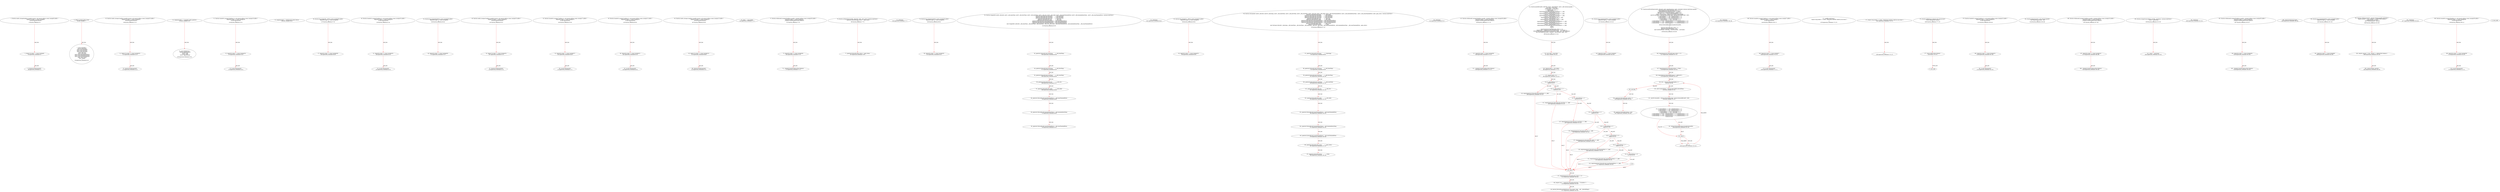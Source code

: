digraph  {
13 [label="2_ function sendto_txorigin9(address payable receiver, uint amount,address owner_txorigin9) public {\n	require (tx.origin == owner_txorigin9);\n	receiver.transfer(amount);\n}\n13-function_definition-3-6", method="sendto_txorigin9(address payable receiver,uint amount,address owner_txorigin9)", type_label=function_definition];
29 [label="3_ require (tx.origin == owner_txorigin9);\n29-expression_statement-4-4", method="sendto_txorigin9(address payable receiver,uint amount,address owner_txorigin9)", type_label=expression_statement];
38 [label="4_ receiver.transfer(amount);\n38-expression_statement-5-5", method="sendto_txorigin9(address payable receiver,uint amount,address owner_txorigin9)", type_label=expression_statement];
45 [label="6_ address payable public owner;\n45-new_variable-7-7", method="", type_label=new_variable];
50 [label="7_ struct GameInfo {\n    uint256 timestamp;\n    uint32 odd_homeTeam;\n    uint32 odd_drawTeam; \n    uint32 odd_awayTeam;\n    uint32 odd_over;\n    uint32 odd_under;\n    uint32 odd_homeTeamAndDraw;\n    uint32 odd_homeAndAwayTeam;\n    uint32 odd_awayTeamAndDraw;\n    uint8  open_status;\n    bool   isDone;\n  }\n50-expression_statement-8-20", method="GameInfo()", type_label=expression_statement];
96 [label="20_ function sendto_txorigin25(address payable receiver, uint amount,address owner_txorigin25) public {\n	require (tx.origin == owner_txorigin25);\n	receiver.transfer(amount);\n}\n96-function_definition-21-24", method="sendto_txorigin25(address payable receiver,uint amount,address owner_txorigin25)", type_label=function_definition];
112 [label="21_ require (tx.origin == owner_txorigin25);\n112-expression_statement-22-22", method="sendto_txorigin25(address payable receiver,uint amount,address owner_txorigin25)", type_label=expression_statement];
121 [label="22_ receiver.transfer(amount);\n121-expression_statement-23-23", method="sendto_txorigin25(address payable receiver,uint amount,address owner_txorigin25)", type_label=expression_statement];
128 [label="24_ mapping(uint64 => GameInfo) public gameList;\n128-new_variable-25-25", method="", type_label=new_variable];
136 [label="25_ struct BetFixture {\n    address payable player;\n    uint256 stake;\n    uint32  odd;\n    uint16  selectedTeam;\n  }\n136-expression_statement-26-31", method="BetFixture()", type_label=expression_statement];
154 [label="31_ function transferTo_txorigin19(address to, uint amount,address owner_txorigin19) public {\n  require(tx.origin == owner_txorigin19);\n  to.call.value(amount);\n}\n154-function_definition-32-35", method="transferTo_txorigin19(address to,uint amount,address owner_txorigin19)", type_label=function_definition];
170 [label="32_ require(tx.origin == owner_txorigin19);\n170-expression_statement-33-33", method="transferTo_txorigin19(address to,uint amount,address owner_txorigin19)", type_label=expression_statement];
179 [label="33_ to.call.value(amount);\n179-expression_statement-34-34", method="transferTo_txorigin19(address to,uint amount,address owner_txorigin19)", type_label=expression_statement];
188 [label="35_ mapping(uint64 => BetFixture[]) public betList;\n188-new_variable-36-36", method="", type_label=new_variable];
197 [label="36_ function bug_txorigin36(  address owner_txorigin36) public{\n        require(tx.origin == owner_txorigin36);\n    }\n197-function_definition-37-39", method="bug_txorigin36(address owner_txorigin36)", type_label=function_definition];
205 [label="37_ require(tx.origin == owner_txorigin36);\n205-expression_statement-38-38", method="bug_txorigin36(address owner_txorigin36)", type_label=expression_statement];
220 [label="40_ function transferTo_txorigin35(address to, uint amount,address owner_txorigin35) public {\n  require(tx.origin == owner_txorigin35);\n  to.call.value(amount);\n}\n220-function_definition-41-44", method="transferTo_txorigin35(address to,uint amount,address owner_txorigin35)", type_label=function_definition];
236 [label="41_ require(tx.origin == owner_txorigin35);\n236-expression_statement-42-42", method="transferTo_txorigin35(address to,uint amount,address owner_txorigin35)", type_label=expression_statement];
245 [label="42_ to.call.value(amount);\n245-expression_statement-43-43", method="transferTo_txorigin35(address to,uint amount,address owner_txorigin35)", type_label=expression_statement];
264 [label="45_ function bug_txorigin40(address owner_txorigin40) public{\n        require(tx.origin == owner_txorigin40);\n    }\n264-function_definition-46-48", method="bug_txorigin40(address owner_txorigin40)", type_label=function_definition];
272 [label="46_ require(tx.origin == owner_txorigin40);\n272-expression_statement-47-47", method="bug_txorigin40(address owner_txorigin40)", type_label=expression_statement];
291 [label="49_ function sendto_txorigin33(address payable receiver, uint amount,address owner_txorigin33) public {\n	require (tx.origin == owner_txorigin33);\n	receiver.transfer(amount);\n}\n291-function_definition-50-53", method="sendto_txorigin33(address payable receiver,uint amount,address owner_txorigin33)", type_label=function_definition];
307 [label="50_ require (tx.origin == owner_txorigin33);\n307-expression_statement-51-51", method="sendto_txorigin33(address payable receiver,uint amount,address owner_txorigin33)", type_label=expression_statement];
316 [label="51_ receiver.transfer(amount);\n316-expression_statement-52-52", method="sendto_txorigin33(address payable receiver,uint amount,address owner_txorigin33)", type_label=expression_statement];
345 [label="54_ function transferTo_txorigin27(address to, uint amount,address owner_txorigin27) public {\n  require(tx.origin == owner_txorigin27);\n  to.call.value(amount);\n}\n345-function_definition-55-58", method="transferTo_txorigin27(address to,uint amount,address owner_txorigin27)", type_label=function_definition];
361 [label="55_ require(tx.origin == owner_txorigin27);\n361-expression_statement-56-56", method="transferTo_txorigin27(address to,uint amount,address owner_txorigin27)", type_label=expression_statement];
370 [label="56_ to.call.value(amount);\n370-expression_statement-57-57", method="transferTo_txorigin27(address to,uint amount,address owner_txorigin27)", type_label=expression_statement];
425 [label="59_ function transferTo_txorigin31(address to, uint amount,address owner_txorigin31) public {\n  require(tx.origin == owner_txorigin31);\n  to.call.value(amount);\n}\n425-function_definition-60-63", method="transferTo_txorigin31(address to,uint amount,address owner_txorigin31)", type_label=function_definition];
441 [label="60_ require(tx.origin == owner_txorigin31);\n441-expression_statement-61-61", method="transferTo_txorigin31(address to,uint amount,address owner_txorigin31)", type_label=expression_statement];
450 [label="61_ to.call.value(amount);\n450-expression_statement-62-62", method="transferTo_txorigin31(address to,uint amount,address owner_txorigin31)", type_label=expression_statement];
497 [label="64_ function sendto_txorigin13(address payable receiver, uint amount,address owner_txorigin13) public {\n	require (tx.origin == owner_txorigin13);\n	receiver.transfer(amount);\n}\n497-function_definition-65-68", method="sendto_txorigin13(address payable receiver,uint amount,address owner_txorigin13)", type_label=function_definition];
513 [label="65_ require (tx.origin == owner_txorigin13);\n513-expression_statement-66-66", method="sendto_txorigin13(address payable receiver,uint amount,address owner_txorigin13)", type_label=expression_statement];
522 [label="66_ receiver.transfer(amount);\n522-expression_statement-67-67", method="sendto_txorigin13(address payable receiver,uint amount,address owner_txorigin13)", type_label=expression_statement];
545 [label="70_ owner   = msg.sender;\n545-expression_statement-71-71", method="", type_label=expression_statement];
551 [label="72_ function withdrawAll_txorigin26(address payable _recipient,address owner_txorigin26) public {\n        require(tx.origin == owner_txorigin26);\n        _recipient.transfer(address(this).balance);\n    }\n551-function_definition-73-76", method="withdrawAll_txorigin26(address payable _recipient,address owner_txorigin26)", type_label=function_definition];
563 [label="73_ require(tx.origin == owner_txorigin26);\n563-expression_statement-74-74", method="withdrawAll_txorigin26(address payable _recipient,address owner_txorigin26)", type_label=expression_statement];
572 [label="74_ _recipient.transfer(address(this).balance);\n572-expression_statement-75-75", method="withdrawAll_txorigin26(address payable _recipient,address owner_txorigin26)", type_label=expression_statement];
583 [label="76_ function setOpenStatus(uint64 _fixtureId, uint8 _open_status) external onlyOwner {\n    gameList[_fixtureId].open_status = _open_status;\n  }\n583-function_definition-77-79", method="setOpenStatus(uint64 _fixtureId,uint8 _open_status)", type_label=function_definition];
594 [label="76_ onlyOwner\n594-expression_statement-77-77", method="setOpenStatus(uint64 _fixtureId,uint8 _open_status)", type_label=expression_statement];
597 [label="77_ gameList[_fixtureId].open_status = _open_status;\n597-expression_statement-78-78", method="setOpenStatus(uint64 _fixtureId,uint8 _open_status)", type_label=expression_statement];
605 [label="79_ function bug_txorigin20(address owner_txorigin20) public{\n        require(tx.origin == owner_txorigin20);\n    }\n605-function_definition-80-82", method="bug_txorigin20(address owner_txorigin20)", type_label=function_definition];
613 [label="80_ require(tx.origin == owner_txorigin20);\n613-expression_statement-81-81", method="bug_txorigin20(address owner_txorigin20)", type_label=expression_statement];
622 [label="82_ function changeOdd (uint64 _fixtureId, uint32 _odd_homeTeam, uint32 _odd_drawTeam, uint32 _odd_awayTeam, uint32 _odd_over, uint32 _odd_under, uint32 _odd_homeTeamAndDraw, uint32 _odd_homeAndAwayTeam , uint32 _odd_awayTeamAndDraw ) external onlyOwner {\n    gameList[_fixtureId].odd_homeTeam        = _odd_homeTeam;\n    gameList[_fixtureId].odd_drawTeam        = _odd_drawTeam;\n    gameList[_fixtureId].odd_awayTeam        = _odd_awayTeam;\n    gameList[_fixtureId].odd_over            = _odd_over;\n    gameList[_fixtureId].odd_under           = _odd_under;\n    gameList[_fixtureId].odd_homeTeamAndDraw = _odd_homeTeamAndDraw;\n    gameList[_fixtureId].odd_homeAndAwayTeam = _odd_homeAndAwayTeam;\n    gameList[_fixtureId].odd_awayTeamAndDraw = _odd_awayTeamAndDraw;\n    emit ChangeOdd (_fixtureId, _odd_homeTeam, _odd_drawTeam, _odd_awayTeam, _odd_over, _odd_under, _odd_homeTeamAndDraw, _odd_homeAndAwayTeam , _odd_awayTeamAndDraw);\n  }\n622-function_definition-83-93", method="changeOdd(uint64 _fixtureId,uint32 _odd_homeTeam,uint32 _odd_drawTeam,uint32 _odd_awayTeam,uint32 _odd_over,uint32 _odd_under,uint32 _odd_homeTeamAndDraw,uint32 _odd_homeAndAwayTeam,uint32 _odd_awayTeamAndDraw)", type_label=function_definition];
661 [label="82_ onlyOwner\n661-expression_statement-83-83", method="changeOdd(uint64 _fixtureId,uint32 _odd_homeTeam,uint32 _odd_drawTeam,uint32 _odd_awayTeam,uint32 _odd_over,uint32 _odd_under,uint32 _odd_homeTeamAndDraw,uint32 _odd_homeAndAwayTeam,uint32 _odd_awayTeamAndDraw)", type_label=expression_statement];
664 [label="83_ gameList[_fixtureId].odd_homeTeam        = _odd_homeTeam;\n664-expression_statement-84-84", method="changeOdd(uint64 _fixtureId,uint32 _odd_homeTeam,uint32 _odd_drawTeam,uint32 _odd_awayTeam,uint32 _odd_over,uint32 _odd_under,uint32 _odd_homeTeamAndDraw,uint32 _odd_homeAndAwayTeam,uint32 _odd_awayTeamAndDraw)", type_label=expression_statement];
672 [label="84_ gameList[_fixtureId].odd_drawTeam        = _odd_drawTeam;\n672-expression_statement-85-85", method="changeOdd(uint64 _fixtureId,uint32 _odd_homeTeam,uint32 _odd_drawTeam,uint32 _odd_awayTeam,uint32 _odd_over,uint32 _odd_under,uint32 _odd_homeTeamAndDraw,uint32 _odd_homeAndAwayTeam,uint32 _odd_awayTeamAndDraw)", type_label=expression_statement];
680 [label="85_ gameList[_fixtureId].odd_awayTeam        = _odd_awayTeam;\n680-expression_statement-86-86", method="changeOdd(uint64 _fixtureId,uint32 _odd_homeTeam,uint32 _odd_drawTeam,uint32 _odd_awayTeam,uint32 _odd_over,uint32 _odd_under,uint32 _odd_homeTeamAndDraw,uint32 _odd_homeAndAwayTeam,uint32 _odd_awayTeamAndDraw)", type_label=expression_statement];
688 [label="86_ gameList[_fixtureId].odd_over            = _odd_over;\n688-expression_statement-87-87", method="changeOdd(uint64 _fixtureId,uint32 _odd_homeTeam,uint32 _odd_drawTeam,uint32 _odd_awayTeam,uint32 _odd_over,uint32 _odd_under,uint32 _odd_homeTeamAndDraw,uint32 _odd_homeAndAwayTeam,uint32 _odd_awayTeamAndDraw)", type_label=expression_statement];
696 [label="87_ gameList[_fixtureId].odd_under           = _odd_under;\n696-expression_statement-88-88", method="changeOdd(uint64 _fixtureId,uint32 _odd_homeTeam,uint32 _odd_drawTeam,uint32 _odd_awayTeam,uint32 _odd_over,uint32 _odd_under,uint32 _odd_homeTeamAndDraw,uint32 _odd_homeAndAwayTeam,uint32 _odd_awayTeamAndDraw)", type_label=expression_statement];
704 [label="88_ gameList[_fixtureId].odd_homeTeamAndDraw = _odd_homeTeamAndDraw;\n704-expression_statement-89-89", method="changeOdd(uint64 _fixtureId,uint32 _odd_homeTeam,uint32 _odd_drawTeam,uint32 _odd_awayTeam,uint32 _odd_over,uint32 _odd_under,uint32 _odd_homeTeamAndDraw,uint32 _odd_homeAndAwayTeam,uint32 _odd_awayTeamAndDraw)", type_label=expression_statement];
712 [label="89_ gameList[_fixtureId].odd_homeAndAwayTeam = _odd_homeAndAwayTeam;\n712-expression_statement-90-90", method="changeOdd(uint64 _fixtureId,uint32 _odd_homeTeam,uint32 _odd_drawTeam,uint32 _odd_awayTeam,uint32 _odd_over,uint32 _odd_under,uint32 _odd_homeTeamAndDraw,uint32 _odd_homeAndAwayTeam,uint32 _odd_awayTeamAndDraw)", type_label=expression_statement];
720 [label="90_ gameList[_fixtureId].odd_awayTeamAndDraw = _odd_awayTeamAndDraw;\n720-expression_statement-91-91", method="changeOdd(uint64 _fixtureId,uint32 _odd_homeTeam,uint32 _odd_drawTeam,uint32 _odd_awayTeam,uint32 _odd_over,uint32 _odd_under,uint32 _odd_homeTeamAndDraw,uint32 _odd_homeAndAwayTeam,uint32 _odd_awayTeamAndDraw)", type_label=expression_statement];
748 [label="93_ function bug_txorigin32(  address owner_txorigin32) public{\n        require(tx.origin == owner_txorigin32);\n    }\n748-function_definition-94-96", method="bug_txorigin32(address owner_txorigin32)", type_label=function_definition];
756 [label="94_ require(tx.origin == owner_txorigin32);\n756-expression_statement-95-95", method="bug_txorigin32(address owner_txorigin32)", type_label=expression_statement];
765 [label="96_ function setGameInfo (uint64 _fixtureId, uint256 _timestamp, uint32 _odd_homeTeam, uint32 _odd_drawTeam, uint32 _odd_awayTeam, uint32 _odd_over, uint32 _odd_under, uint32 _odd_homeTeamAndDraw, uint32 _odd_homeAndAwayTeam , uint32 _odd_awayTeamAndDraw, uint8 _open_status ) external onlyOwner {\n    gameList[_fixtureId].timestamp           = _timestamp;\n    gameList[_fixtureId].odd_homeTeam        = _odd_homeTeam;\n    gameList[_fixtureId].odd_drawTeam        = _odd_drawTeam;\n    gameList[_fixtureId].odd_awayTeam        = _odd_awayTeam;\n    gameList[_fixtureId].odd_over            = _odd_over;\n    gameList[_fixtureId].odd_under           = _odd_under;\n    gameList[_fixtureId].odd_homeTeamAndDraw = _odd_homeTeamAndDraw;\n    gameList[_fixtureId].odd_homeAndAwayTeam = _odd_homeAndAwayTeam;\n    gameList[_fixtureId].odd_awayTeamAndDraw = _odd_awayTeamAndDraw;\n    gameList[_fixtureId].open_status         = _open_status;\n    gameList[_fixtureId].isDone              = false;\n    emit SetGame(_fixtureId, _timestamp, _odd_homeTeam, _odd_drawTeam, _odd_awayTeam, _odd_over, _odd_under, _odd_homeTeamAndDraw, _odd_homeAndAwayTeam , _odd_awayTeamAndDraw, _open_status);\n  }\n765-function_definition-97-110", method="setGameInfo(uint64 _fixtureId,uint256 _timestamp,uint32 _odd_homeTeam,uint32 _odd_drawTeam,uint32 _odd_awayTeam,uint32 _odd_over,uint32 _odd_under,uint32 _odd_homeTeamAndDraw,uint32 _odd_homeAndAwayTeam,uint32 _odd_awayTeamAndDraw,uint8 _open_status)", type_label=function_definition];
812 [label="96_ onlyOwner\n812-expression_statement-97-97", method="setGameInfo(uint64 _fixtureId,uint256 _timestamp,uint32 _odd_homeTeam,uint32 _odd_drawTeam,uint32 _odd_awayTeam,uint32 _odd_over,uint32 _odd_under,uint32 _odd_homeTeamAndDraw,uint32 _odd_homeAndAwayTeam,uint32 _odd_awayTeamAndDraw,uint8 _open_status)", type_label=expression_statement];
815 [label="97_ gameList[_fixtureId].timestamp           = _timestamp;\n815-expression_statement-98-98", method="setGameInfo(uint64 _fixtureId,uint256 _timestamp,uint32 _odd_homeTeam,uint32 _odd_drawTeam,uint32 _odd_awayTeam,uint32 _odd_over,uint32 _odd_under,uint32 _odd_homeTeamAndDraw,uint32 _odd_homeAndAwayTeam,uint32 _odd_awayTeamAndDraw,uint8 _open_status)", type_label=expression_statement];
823 [label="98_ gameList[_fixtureId].odd_homeTeam        = _odd_homeTeam;\n823-expression_statement-99-99", method="setGameInfo(uint64 _fixtureId,uint256 _timestamp,uint32 _odd_homeTeam,uint32 _odd_drawTeam,uint32 _odd_awayTeam,uint32 _odd_over,uint32 _odd_under,uint32 _odd_homeTeamAndDraw,uint32 _odd_homeAndAwayTeam,uint32 _odd_awayTeamAndDraw,uint8 _open_status)", type_label=expression_statement];
831 [label="99_ gameList[_fixtureId].odd_drawTeam        = _odd_drawTeam;\n831-expression_statement-100-100", method="setGameInfo(uint64 _fixtureId,uint256 _timestamp,uint32 _odd_homeTeam,uint32 _odd_drawTeam,uint32 _odd_awayTeam,uint32 _odd_over,uint32 _odd_under,uint32 _odd_homeTeamAndDraw,uint32 _odd_homeAndAwayTeam,uint32 _odd_awayTeamAndDraw,uint8 _open_status)", type_label=expression_statement];
839 [label="100_ gameList[_fixtureId].odd_awayTeam        = _odd_awayTeam;\n839-expression_statement-101-101", method="setGameInfo(uint64 _fixtureId,uint256 _timestamp,uint32 _odd_homeTeam,uint32 _odd_drawTeam,uint32 _odd_awayTeam,uint32 _odd_over,uint32 _odd_under,uint32 _odd_homeTeamAndDraw,uint32 _odd_homeAndAwayTeam,uint32 _odd_awayTeamAndDraw,uint8 _open_status)", type_label=expression_statement];
847 [label="101_ gameList[_fixtureId].odd_over            = _odd_over;\n847-expression_statement-102-102", method="setGameInfo(uint64 _fixtureId,uint256 _timestamp,uint32 _odd_homeTeam,uint32 _odd_drawTeam,uint32 _odd_awayTeam,uint32 _odd_over,uint32 _odd_under,uint32 _odd_homeTeamAndDraw,uint32 _odd_homeAndAwayTeam,uint32 _odd_awayTeamAndDraw,uint8 _open_status)", type_label=expression_statement];
855 [label="102_ gameList[_fixtureId].odd_under           = _odd_under;\n855-expression_statement-103-103", method="setGameInfo(uint64 _fixtureId,uint256 _timestamp,uint32 _odd_homeTeam,uint32 _odd_drawTeam,uint32 _odd_awayTeam,uint32 _odd_over,uint32 _odd_under,uint32 _odd_homeTeamAndDraw,uint32 _odd_homeAndAwayTeam,uint32 _odd_awayTeamAndDraw,uint8 _open_status)", type_label=expression_statement];
863 [label="103_ gameList[_fixtureId].odd_homeTeamAndDraw = _odd_homeTeamAndDraw;\n863-expression_statement-104-104", method="setGameInfo(uint64 _fixtureId,uint256 _timestamp,uint32 _odd_homeTeam,uint32 _odd_drawTeam,uint32 _odd_awayTeam,uint32 _odd_over,uint32 _odd_under,uint32 _odd_homeTeamAndDraw,uint32 _odd_homeAndAwayTeam,uint32 _odd_awayTeamAndDraw,uint8 _open_status)", type_label=expression_statement];
871 [label="104_ gameList[_fixtureId].odd_homeAndAwayTeam = _odd_homeAndAwayTeam;\n871-expression_statement-105-105", method="setGameInfo(uint64 _fixtureId,uint256 _timestamp,uint32 _odd_homeTeam,uint32 _odd_drawTeam,uint32 _odd_awayTeam,uint32 _odd_over,uint32 _odd_under,uint32 _odd_homeTeamAndDraw,uint32 _odd_homeAndAwayTeam,uint32 _odd_awayTeamAndDraw,uint8 _open_status)", type_label=expression_statement];
879 [label="105_ gameList[_fixtureId].odd_awayTeamAndDraw = _odd_awayTeamAndDraw;\n879-expression_statement-106-106", method="setGameInfo(uint64 _fixtureId,uint256 _timestamp,uint32 _odd_homeTeam,uint32 _odd_drawTeam,uint32 _odd_awayTeam,uint32 _odd_over,uint32 _odd_under,uint32 _odd_homeTeamAndDraw,uint32 _odd_homeAndAwayTeam,uint32 _odd_awayTeamAndDraw,uint8 _open_status)", type_label=expression_statement];
887 [label="106_ gameList[_fixtureId].open_status         = _open_status;\n887-expression_statement-107-107", method="setGameInfo(uint64 _fixtureId,uint256 _timestamp,uint32 _odd_homeTeam,uint32 _odd_drawTeam,uint32 _odd_awayTeam,uint32 _odd_over,uint32 _odd_under,uint32 _odd_homeTeamAndDraw,uint32 _odd_homeAndAwayTeam,uint32 _odd_awayTeamAndDraw,uint8 _open_status)", type_label=expression_statement];
895 [label="107_ gameList[_fixtureId].isDone              = false;\n895-expression_statement-108-108", method="setGameInfo(uint64 _fixtureId,uint256 _timestamp,uint32 _odd_homeTeam,uint32 _odd_drawTeam,uint32 _odd_awayTeam,uint32 _odd_over,uint32 _odd_under,uint32 _odd_homeTeamAndDraw,uint32 _odd_homeAndAwayTeam,uint32 _odd_awayTeamAndDraw,uint8 _open_status)", type_label=expression_statement];
928 [label="110_ function withdrawAll_txorigin38(address payable _recipient,address owner_txorigin38) public {\n        require(tx.origin == owner_txorigin38);\n        _recipient.transfer(address(this).balance);\n    }\n928-function_definition-111-114", method="withdrawAll_txorigin38(address payable _recipient,address owner_txorigin38)", type_label=function_definition];
940 [label="111_ require(tx.origin == owner_txorigin38);\n940-expression_statement-112-112", method="withdrawAll_txorigin38(address payable _recipient,address owner_txorigin38)", type_label=expression_statement];
949 [label="112_ _recipient.transfer(address(this).balance);\n949-expression_statement-113-113", method="withdrawAll_txorigin38(address payable _recipient,address owner_txorigin38)", type_label=expression_statement];
960 [label="114_ function placeBet(uint64 _fixtureId, uint16 _selectedTeam, uint32 _odd) external payable  {\n    uint stake = msg.value;\n    require(stake >= .001 ether);\n    require(_odd != 0 );\n    if (_selectedTeam == 1 ) {\n      require(gameList[_fixtureId].odd_homeTeam == _odd);\n    } else if ( _selectedTeam == 2) {\n      require(gameList[_fixtureId].odd_drawTeam == _odd);\n    } else if ( _selectedTeam == 3) {\n      require(gameList[_fixtureId].odd_awayTeam == _odd);\n    } else if ( _selectedTeam == 4) {\n      require(gameList[_fixtureId].odd_over == _odd);\n    } else if ( _selectedTeam == 5) {\n      require(gameList[_fixtureId].odd_under == _odd);\n    } else if ( _selectedTeam == 6) {\n      require(gameList[_fixtureId].odd_homeTeamAndDraw == _odd);\n    } else if ( _selectedTeam == 7) {\n      require(gameList[_fixtureId].odd_homeAndAwayTeam == _odd);\n    } else if ( _selectedTeam == 8) {\n      require(gameList[_fixtureId].odd_awayTeamAndDraw == _odd);\n    } else {\n      revert();\n    }\n    require(gameList[_fixtureId].open_status == 3);\n    require( now < ( gameList[_fixtureId].timestamp  - 10 minutes ) );\n    betList[_fixtureId].push(BetFixture( msg.sender, stake,  _odd, _selectedTeam));\n    emit NewStake(msg.sender, _fixtureId, _selectedTeam, stake, _odd );\n  }\n960-function_definition-115-142", method="placeBet(uint64 _fixtureId,uint16 _selectedTeam,uint32 _odd)", type_label=function_definition];
977 [label="115_ uint stake = msg.value;\n977-new_variable-116-116", method="placeBet(uint64 _fixtureId,uint16 _selectedTeam,uint32 _odd)", type_label=new_variable];
985 [label="116_ require(stake >= .001 ether);\n985-expression_statement-117-117", method="placeBet(uint64 _fixtureId,uint16 _selectedTeam,uint32 _odd)", type_label=expression_statement];
993 [label="117_ require(_odd != 0 );\n993-expression_statement-118-118", method="placeBet(uint64 _fixtureId,uint16 _selectedTeam,uint32 _odd)", type_label=expression_statement];
1000 [label="118_ if__selectedTeam == 1\n1000-if-119-137", method="placeBet(uint64 _fixtureId,uint16 _selectedTeam,uint32 _odd)", type_label=if];
2737 [label="118_ end_if", method="placeBet(uint64 _fixtureId,uint16 _selectedTeam,uint32 _odd)", type_label=end_if];
1005 [label="119_ require(gameList[_fixtureId].odd_homeTeam == _odd);\n1005-expression_statement-120-120", method="placeBet(uint64 _fixtureId,uint16 _selectedTeam,uint32 _odd)", type_label=expression_statement];
1016 [label="120_ if__selectedTeam == 2\n1016-if-121-137", method="placeBet(uint64 _fixtureId,uint16 _selectedTeam,uint32 _odd)", type_label=if];
1021 [label="121_ require(gameList[_fixtureId].odd_drawTeam == _odd);\n1021-expression_statement-122-122", method="placeBet(uint64 _fixtureId,uint16 _selectedTeam,uint32 _odd)", type_label=expression_statement];
1032 [label="122_ if__selectedTeam == 3\n1032-if-123-137", method="placeBet(uint64 _fixtureId,uint16 _selectedTeam,uint32 _odd)", type_label=if];
1037 [label="123_ require(gameList[_fixtureId].odd_awayTeam == _odd);\n1037-expression_statement-124-124", method="placeBet(uint64 _fixtureId,uint16 _selectedTeam,uint32 _odd)", type_label=expression_statement];
1048 [label="124_ if__selectedTeam == 4\n1048-if-125-137", method="placeBet(uint64 _fixtureId,uint16 _selectedTeam,uint32 _odd)", type_label=if];
1053 [label="125_ require(gameList[_fixtureId].odd_over == _odd);\n1053-expression_statement-126-126", method="placeBet(uint64 _fixtureId,uint16 _selectedTeam,uint32 _odd)", type_label=expression_statement];
1064 [label="126_ if__selectedTeam == 5\n1064-if-127-137", method="placeBet(uint64 _fixtureId,uint16 _selectedTeam,uint32 _odd)", type_label=if];
1069 [label="127_ require(gameList[_fixtureId].odd_under == _odd);\n1069-expression_statement-128-128", method="placeBet(uint64 _fixtureId,uint16 _selectedTeam,uint32 _odd)", type_label=expression_statement];
1080 [label="128_ if__selectedTeam == 6\n1080-if-129-137", method="placeBet(uint64 _fixtureId,uint16 _selectedTeam,uint32 _odd)", type_label=if];
1085 [label="129_ require(gameList[_fixtureId].odd_homeTeamAndDraw == _odd);\n1085-expression_statement-130-130", method="placeBet(uint64 _fixtureId,uint16 _selectedTeam,uint32 _odd)", type_label=expression_statement];
1096 [label="130_ if__selectedTeam == 7\n1096-if-131-137", method="placeBet(uint64 _fixtureId,uint16 _selectedTeam,uint32 _odd)", type_label=if];
1101 [label="131_ require(gameList[_fixtureId].odd_homeAndAwayTeam == _odd);\n1101-expression_statement-132-132", method="placeBet(uint64 _fixtureId,uint16 _selectedTeam,uint32 _odd)", type_label=expression_statement];
1112 [label="132_ if__selectedTeam == 8\n1112-if-133-137", method="placeBet(uint64 _fixtureId,uint16 _selectedTeam,uint32 _odd)", type_label=if];
1117 [label="133_ require(gameList[_fixtureId].odd_awayTeamAndDraw == _odd);\n1117-expression_statement-134-134", method="placeBet(uint64 _fixtureId,uint16 _selectedTeam,uint32 _odd)", type_label=expression_statement];
1131 [label="137_ require(gameList[_fixtureId].open_status == 3);\n1131-expression_statement-138-138", method="placeBet(uint64 _fixtureId,uint16 _selectedTeam,uint32 _odd)", type_label=expression_statement];
1142 [label="138_ require( now < ( gameList[_fixtureId].timestamp  - 10 minutes ) );\n1142-expression_statement-139-139", method="placeBet(uint64 _fixtureId,uint16 _selectedTeam,uint32 _odd)", type_label=expression_statement];
1157 [label="139_ betList[_fixtureId].push(BetFixture( msg.sender, stake,  _odd, _selectedTeam));\n1157-expression_statement-140-140", method="placeBet(uint64 _fixtureId,uint16 _selectedTeam,uint32 _odd)", type_label=expression_statement];
1191 [label="142_ function bug_txorigin4(address owner_txorigin4) public{\n        require(tx.origin == owner_txorigin4);\n    }\n1191-function_definition-143-145", method="bug_txorigin4(address owner_txorigin4)", type_label=function_definition];
1199 [label="143_ require(tx.origin == owner_txorigin4);\n1199-expression_statement-144-144", method="bug_txorigin4(address owner_txorigin4)", type_label=expression_statement];
1208 [label="145_ function givePrizeMoney(uint64 _fixtureId, uint8 _homeDrawAway, uint8 _overUnder) external onlyOwner payable {\n    require(gameList[_fixtureId].open_status == 3);\n    require(gameList[_fixtureId].isDone == false);\n    require(betList[_fixtureId][0].player != address(0) );\n    for (uint i= 0 ; i < betList[_fixtureId].length; i++){\n      uint16 selectedTeam = betList[_fixtureId][i].selectedTeam;\n      uint256 returnEth = (betList[_fixtureId][i].stake * betList[_fixtureId][i].odd) / 1000 ;\n      if ( (selectedTeam == 1 && _homeDrawAway == 1) \n        || (selectedTeam == 2 && _homeDrawAway == 2) \n        || (selectedTeam == 3 && _homeDrawAway == 3) \n        || (selectedTeam == 4 && _overUnder == 1) \n        || (selectedTeam == 5 && _overUnder == 2) \n        || (selectedTeam == 6 && ( _homeDrawAway == 1 || _homeDrawAway == 2) )\n        || (selectedTeam == 7 && ( _homeDrawAway == 1 || _homeDrawAway == 3) )\n        || (selectedTeam == 8 && ( _homeDrawAway == 3 || _homeDrawAway == 2) ) \n        ){ \n        betList[_fixtureId][i].player.transfer(returnEth);\n      }\n    }\n    gameList[_fixtureId].open_status = 5;\n    gameList[_fixtureId].isDone = true;  \n    emit GivePrizeMoney( _fixtureId,  _homeDrawAway,  _overUnder);\n  }\n1208-function_definition-146-168", method="givePrizeMoney(uint64 _fixtureId,uint8 _homeDrawAway,uint8 _overUnder)", type_label=function_definition];
1223 [label="145_ onlyOwner\n1223-expression_statement-146-146", method="givePrizeMoney(uint64 _fixtureId,uint8 _homeDrawAway,uint8 _overUnder)", type_label=expression_statement];
1227 [label="146_ require(gameList[_fixtureId].open_status == 3);\n1227-expression_statement-147-147", method="givePrizeMoney(uint64 _fixtureId,uint8 _homeDrawAway,uint8 _overUnder)", type_label=expression_statement];
1238 [label="147_ require(gameList[_fixtureId].isDone == false);\n1238-expression_statement-148-148", method="givePrizeMoney(uint64 _fixtureId,uint8 _homeDrawAway,uint8 _overUnder)", type_label=expression_statement];
1250 [label="148_ require(betList[_fixtureId][0].player != address(0) );\n1250-expression_statement-149-149", method="givePrizeMoney(uint64 _fixtureId,uint8 _homeDrawAway,uint8 _overUnder)", type_label=expression_statement];
1265 [label="149_ for(i < betList[_fixtureId].length;;i++)\n1265-for-150-164", method="givePrizeMoney(uint64 _fixtureId,uint8 _homeDrawAway,uint8 _overUnder)", type_label=for];
3002 [label="149_ end_loop", method="givePrizeMoney(uint64 _fixtureId,uint8 _homeDrawAway,uint8 _overUnder)", type_label=end_loop];
1280 [label="149_ i++\n1280-expression_statement-150-150", method="givePrizeMoney(uint64 _fixtureId,uint8 _homeDrawAway,uint8 _overUnder)", type_label=expression_statement];
1283 [label="150_ uint16 selectedTeam = betList[_fixtureId][i].selectedTeam;\n1283-new_variable-151-151", method="givePrizeMoney(uint64 _fixtureId,uint8 _homeDrawAway,uint8 _overUnder)", type_label=new_variable];
1295 [label="151_ uint256 returnEth = (betList[_fixtureId][i].stake * betList[_fixtureId][i].odd) / 1000 ;\n1295-new_variable-152-152", method="givePrizeMoney(uint64 _fixtureId,uint8 _homeDrawAway,uint8 _overUnder)", type_label=new_variable];
1318 [label="152_ if_(selectedTeam == 1 && _homeDrawAway == 1) \n        || (selectedTeam == 2 && _homeDrawAway == 2) \n        || (selectedTeam == 3 && _homeDrawAway == 3) \n        || (selectedTeam == 4 && _overUnder == 1) \n        || (selectedTeam == 5 && _overUnder == 2) \n        || (selectedTeam == 6 && ( _homeDrawAway == 1 || _homeDrawAway == 2) )\n        || (selectedTeam == 7 && ( _homeDrawAway == 1 || _homeDrawAway == 3) )\n        || (selectedTeam == 8 && ( _homeDrawAway == 3 || _homeDrawAway == 2) )\n1318-if-153-163", method="givePrizeMoney(uint64 _fixtureId,uint8 _homeDrawAway,uint8 _overUnder)", type_label=if];
3055 [label="152_ end_if", method="givePrizeMoney(uint64 _fixtureId,uint8 _homeDrawAway,uint8 _overUnder)", type_label=end_if];
1406 [label="161_ betList[_fixtureId][i].player.transfer(returnEth);\n1406-expression_statement-162-162", method="givePrizeMoney(uint64 _fixtureId,uint8 _homeDrawAway,uint8 _overUnder)", type_label=expression_statement];
1419 [label="164_ gameList[_fixtureId].open_status = 5;\n1419-expression_statement-165-165", method="givePrizeMoney(uint64 _fixtureId,uint8 _homeDrawAway,uint8 _overUnder)", type_label=expression_statement];
1427 [label="165_ gameList[_fixtureId].isDone = true;\n1427-expression_statement-166-166", method="givePrizeMoney(uint64 _fixtureId,uint8 _homeDrawAway,uint8 _overUnder)", type_label=expression_statement];
1444 [label="168_ function transferTo_txorigin7(address to, uint amount,address owner_txorigin7) public {\n  require(tx.origin == owner_txorigin7);\n  to.call.value(amount);\n}\n1444-function_definition-169-172", method="transferTo_txorigin7(address to,uint amount,address owner_txorigin7)", type_label=function_definition];
1460 [label="169_ require(tx.origin == owner_txorigin7);\n1460-expression_statement-170-170", method="transferTo_txorigin7(address to,uint amount,address owner_txorigin7)", type_label=expression_statement];
1469 [label="170_ to.call.value(amount);\n1469-expression_statement-171-171", method="transferTo_txorigin7(address to,uint amount,address owner_txorigin7)", type_label=expression_statement];
1478 [label="172_ modifier onlyOwner {\n    require (msg.sender == owner, \"OnlyOwner methods called by non-owner.\");\n    _;\n  }\n1478-expression_statement-173-176", method="", type_label=expression_statement];
1481 [label="173_ require (msg.sender == owner, \"OnlyOwner methods called by non-owner.\");\n1481-expression_statement-174-174", method="", type_label=expression_statement];
1493 [label="174_ _;\n1493-expression_statement-175-175", method="", type_label=expression_statement];
1495 [label="176_ function getBalance() external view returns(uint){\n    return address(this).balance;\n  }\n1495-function_definition-177-179", method="getBalance()", type_label=function_definition];
1504 [label="177_ return address(this).balance;\n1504-return-178-178", method="getBalance()", type_label=return];
1510 [label="179_ function transferTo_txorigin23(address to, uint amount,address owner_txorigin23) public {\n  require(tx.origin == owner_txorigin23);\n  to.call.value(amount);\n}\n1510-function_definition-180-183", method="transferTo_txorigin23(address to,uint amount,address owner_txorigin23)", type_label=function_definition];
1526 [label="180_ require(tx.origin == owner_txorigin23);\n1526-expression_statement-181-181", method="transferTo_txorigin23(address to,uint amount,address owner_txorigin23)", type_label=expression_statement];
1535 [label="181_ to.call.value(amount);\n1535-expression_statement-182-182", method="transferTo_txorigin23(address to,uint amount,address owner_txorigin23)", type_label=expression_statement];
1544 [label="183_ function deposit(uint256 _eth) external payable{\n    emit Deposit(msg.sender, _eth);\n  }\n1544-function_definition-184-186", method="deposit(uint256 _eth)", type_label=function_definition];
1561 [label="186_ function withdrawAll_txorigin14(address payable _recipient,address owner_txorigin14) public {\n        require(tx.origin == owner_txorigin14);\n        _recipient.transfer(address(this).balance);\n    }\n1561-function_definition-187-190", method="withdrawAll_txorigin14(address payable _recipient,address owner_txorigin14)", type_label=function_definition];
1573 [label="187_ require(tx.origin == owner_txorigin14);\n1573-expression_statement-188-188", method="withdrawAll_txorigin14(address payable _recipient,address owner_txorigin14)", type_label=expression_statement];
1582 [label="188_ _recipient.transfer(address(this).balance);\n1582-expression_statement-189-189", method="withdrawAll_txorigin14(address payable _recipient,address owner_txorigin14)", type_label=expression_statement];
1593 [label="190_ function changeOwner(address payable _newOwner ) external onlyOwner {\n    owner = _newOwner;\n  }\n1593-function_definition-191-193", method="changeOwner(address payable _newOwner)", type_label=function_definition];
1600 [label="190_ onlyOwner\n1600-expression_statement-191-191", method="changeOwner(address payable _newOwner)", type_label=expression_statement];
1603 [label="191_ owner = _newOwner;\n1603-expression_statement-192-192", method="changeOwner(address payable _newOwner)", type_label=expression_statement];
1607 [label="193_ function withdrawAll_txorigin30(address payable _recipient,address owner_txorigin30) public {\n        require(tx.origin == owner_txorigin30);\n        _recipient.transfer(address(this).balance);\n    }\n1607-function_definition-194-197", method="withdrawAll_txorigin30(address payable _recipient,address owner_txorigin30)", type_label=function_definition];
1619 [label="194_ require(tx.origin == owner_txorigin30);\n1619-expression_statement-195-195", method="withdrawAll_txorigin30(address payable _recipient,address owner_txorigin30)", type_label=expression_statement];
1628 [label="195_ _recipient.transfer(address(this).balance);\n1628-expression_statement-196-196", method="withdrawAll_txorigin30(address payable _recipient,address owner_txorigin30)", type_label=expression_statement];
1643 [label="198_ owner.transfer(msg.value);\n1643-expression_statement-199-199", method="", type_label=expression_statement];
1652 [label="200_ function bug_txorigin8(address owner_txorigin8) public{\n        require(tx.origin == owner_txorigin8);\n    }\n1652-function_definition-201-203", method="bug_txorigin8(address owner_txorigin8)", type_label=function_definition];
1660 [label="201_ require(tx.origin == owner_txorigin8);\n1660-expression_statement-202-202", method="bug_txorigin8(address owner_txorigin8)", type_label=expression_statement];
1669 [label="203_ function withdraw(uint256 _amount) external payable onlyOwner {\n    require(_amount > 0 && _amount <= address(this).balance );\n    owner.transfer(_amount);\n    emit Withdraw(owner, _amount);\n  }\n1669-function_definition-204-208", method="withdraw(uint256 _amount)", type_label=function_definition];
1677 [label="203_ onlyOwner\n1677-expression_statement-204-204", method="withdraw(uint256 _amount)", type_label=expression_statement];
1680 [label="204_ require(_amount > 0 && _amount <= address(this).balance );\n1680-expression_statement-205-205", method="withdraw(uint256 _amount)", type_label=expression_statement];
1695 [label="205_ owner.transfer(_amount);\n1695-expression_statement-206-206", method="withdraw(uint256 _amount)", type_label=expression_statement];
1708 [label="208_ function transferTo_txorigin39(address to, uint amount,address owner_txorigin39) public {\n  require(tx.origin == owner_txorigin39);\n  to.call.value(amount);\n}\n1708-function_definition-209-212", method="transferTo_txorigin39(address to,uint amount,address owner_txorigin39)", type_label=function_definition];
1724 [label="209_ require(tx.origin == owner_txorigin39);\n1724-expression_statement-210-210", method="transferTo_txorigin39(address to,uint amount,address owner_txorigin39)", type_label=expression_statement];
1733 [label="210_ to.call.value(amount);\n1733-expression_statement-211-211", method="transferTo_txorigin39(address to,uint amount,address owner_txorigin39)", type_label=expression_statement];
1 [label="0_ start_node", method="", type_label=start];
2 [label="0_ exit_node", method="", type_label=exit];
1129;
13 -> 29  [color=red, controlflow_type=next_line, edge_type=CFG_edge, key=0, label=next_line];
29 -> 38  [color=red, controlflow_type=next_line, edge_type=CFG_edge, key=0, label=next_line];
45 -> 50  [color=red, controlflow_type=next_line, edge_type=CFG_edge, key=0, label=next_line];
96 -> 112  [color=red, controlflow_type=next_line, edge_type=CFG_edge, key=0, label=next_line];
112 -> 121  [color=red, controlflow_type=next_line, edge_type=CFG_edge, key=0, label=next_line];
128 -> 136  [color=red, controlflow_type=next_line, edge_type=CFG_edge, key=0, label=next_line];
154 -> 170  [color=red, controlflow_type=next_line, edge_type=CFG_edge, key=0, label=next_line];
170 -> 179  [color=red, controlflow_type=next_line, edge_type=CFG_edge, key=0, label=next_line];
197 -> 205  [color=red, controlflow_type=next_line, edge_type=CFG_edge, key=0, label=next_line];
220 -> 236  [color=red, controlflow_type=next_line, edge_type=CFG_edge, key=0, label=next_line];
236 -> 245  [color=red, controlflow_type=next_line, edge_type=CFG_edge, key=0, label=next_line];
264 -> 272  [color=red, controlflow_type=next_line, edge_type=CFG_edge, key=0, label=next_line];
291 -> 307  [color=red, controlflow_type=next_line, edge_type=CFG_edge, key=0, label=next_line];
307 -> 316  [color=red, controlflow_type=next_line, edge_type=CFG_edge, key=0, label=next_line];
345 -> 361  [color=red, controlflow_type=next_line, edge_type=CFG_edge, key=0, label=next_line];
361 -> 370  [color=red, controlflow_type=next_line, edge_type=CFG_edge, key=0, label=next_line];
425 -> 441  [color=red, controlflow_type=next_line, edge_type=CFG_edge, key=0, label=next_line];
441 -> 450  [color=red, controlflow_type=next_line, edge_type=CFG_edge, key=0, label=next_line];
497 -> 513  [color=red, controlflow_type=next_line, edge_type=CFG_edge, key=0, label=next_line];
513 -> 522  [color=red, controlflow_type=next_line, edge_type=CFG_edge, key=0, label=next_line];
551 -> 563  [color=red, controlflow_type=next_line, edge_type=CFG_edge, key=0, label=next_line];
563 -> 572  [color=red, controlflow_type=next_line, edge_type=CFG_edge, key=0, label=next_line];
583 -> 597  [color=red, controlflow_type=next_line, edge_type=CFG_edge, key=0, label=next_line];
605 -> 613  [color=red, controlflow_type=next_line, edge_type=CFG_edge, key=0, label=next_line];
622 -> 664  [color=red, controlflow_type=next_line, edge_type=CFG_edge, key=0, label=next_line];
664 -> 672  [color=red, controlflow_type=next_line, edge_type=CFG_edge, key=0, label=next_line];
672 -> 680  [color=red, controlflow_type=next_line, edge_type=CFG_edge, key=0, label=next_line];
680 -> 688  [color=red, controlflow_type=next_line, edge_type=CFG_edge, key=0, label=next_line];
688 -> 696  [color=red, controlflow_type=next_line, edge_type=CFG_edge, key=0, label=next_line];
696 -> 704  [color=red, controlflow_type=next_line, edge_type=CFG_edge, key=0, label=next_line];
704 -> 712  [color=red, controlflow_type=next_line, edge_type=CFG_edge, key=0, label=next_line];
712 -> 720  [color=red, controlflow_type=next_line, edge_type=CFG_edge, key=0, label=next_line];
748 -> 756  [color=red, controlflow_type=next_line, edge_type=CFG_edge, key=0, label=next_line];
765 -> 815  [color=red, controlflow_type=next_line, edge_type=CFG_edge, key=0, label=next_line];
815 -> 823  [color=red, controlflow_type=next_line, edge_type=CFG_edge, key=0, label=next_line];
823 -> 831  [color=red, controlflow_type=next_line, edge_type=CFG_edge, key=0, label=next_line];
831 -> 839  [color=red, controlflow_type=next_line, edge_type=CFG_edge, key=0, label=next_line];
839 -> 847  [color=red, controlflow_type=next_line, edge_type=CFG_edge, key=0, label=next_line];
847 -> 855  [color=red, controlflow_type=next_line, edge_type=CFG_edge, key=0, label=next_line];
855 -> 863  [color=red, controlflow_type=next_line, edge_type=CFG_edge, key=0, label=next_line];
863 -> 871  [color=red, controlflow_type=next_line, edge_type=CFG_edge, key=0, label=next_line];
871 -> 879  [color=red, controlflow_type=next_line, edge_type=CFG_edge, key=0, label=next_line];
879 -> 887  [color=red, controlflow_type=next_line, edge_type=CFG_edge, key=0, label=next_line];
887 -> 895  [color=red, controlflow_type=next_line, edge_type=CFG_edge, key=0, label=next_line];
928 -> 940  [color=red, controlflow_type=next_line, edge_type=CFG_edge, key=0, label=next_line];
940 -> 949  [color=red, controlflow_type=next_line, edge_type=CFG_edge, key=0, label=next_line];
960 -> 977  [color=red, controlflow_type=next_line, edge_type=CFG_edge, key=0, label=next_line];
977 -> 985  [color=red, controlflow_type=next_line, edge_type=CFG_edge, key=0, label=next_line];
985 -> 993  [color=red, controlflow_type=next_line, edge_type=CFG_edge, key=0, label=next_line];
993 -> 1000  [color=red, controlflow_type=next_line, edge_type=CFG_edge, key=0, label=next_line];
1000 -> 1005  [color=red, controlflow_type=pos_next, edge_type=CFG_edge, key=0, label=pos_next];
1000 -> 1016  [color=red, controlflow_type=neg_next, edge_type=CFG_edge, key=0, label=neg_next];
2737 -> 1131  [color=red, controlflow_type=next_line, edge_type=CFG_edge, key=0, label=next_line];
1005 -> 2737  [color=red, controlflow_type=end_if, edge_type=CFG_edge, key=0, label=end_if];
1016 -> 1021  [color=red, controlflow_type=pos_next, edge_type=CFG_edge, key=0, label=pos_next];
1016 -> 1032  [color=red, controlflow_type=neg_next, edge_type=CFG_edge, key=0, label=neg_next];
1021 -> 2737  [color=red, controlflow_type=end_if, edge_type=CFG_edge, key=0, label=end_if];
1032 -> 1037  [color=red, controlflow_type=pos_next, edge_type=CFG_edge, key=0, label=pos_next];
1032 -> 1048  [color=red, controlflow_type=neg_next, edge_type=CFG_edge, key=0, label=neg_next];
1037 -> 2737  [color=red, controlflow_type=end_if, edge_type=CFG_edge, key=0, label=end_if];
1048 -> 1053  [color=red, controlflow_type=pos_next, edge_type=CFG_edge, key=0, label=pos_next];
1048 -> 1064  [color=red, controlflow_type=neg_next, edge_type=CFG_edge, key=0, label=neg_next];
1053 -> 2737  [color=red, controlflow_type=end_if, edge_type=CFG_edge, key=0, label=end_if];
1064 -> 1069  [color=red, controlflow_type=pos_next, edge_type=CFG_edge, key=0, label=pos_next];
1064 -> 1080  [color=red, controlflow_type=neg_next, edge_type=CFG_edge, key=0, label=neg_next];
1069 -> 2737  [color=red, controlflow_type=end_if, edge_type=CFG_edge, key=0, label=end_if];
1080 -> 1085  [color=red, controlflow_type=pos_next, edge_type=CFG_edge, key=0, label=pos_next];
1080 -> 1096  [color=red, controlflow_type=neg_next, edge_type=CFG_edge, key=0, label=neg_next];
1085 -> 2737  [color=red, controlflow_type=end_if, edge_type=CFG_edge, key=0, label=end_if];
1096 -> 1101  [color=red, controlflow_type=pos_next, edge_type=CFG_edge, key=0, label=pos_next];
1096 -> 1112  [color=red, controlflow_type=neg_next, edge_type=CFG_edge, key=0, label=neg_next];
1101 -> 2737  [color=red, controlflow_type=end_if, edge_type=CFG_edge, key=0, label=end_if];
1112 -> 1117  [color=red, controlflow_type=pos_next, edge_type=CFG_edge, key=0, label=pos_next];
1117 -> 2737  [color=red, controlflow_type=end_if, edge_type=CFG_edge, key=0, label=end_if];
1131 -> 1142  [color=red, controlflow_type=next_line, edge_type=CFG_edge, key=0, label=next_line];
1142 -> 1157  [color=red, controlflow_type=next_line, edge_type=CFG_edge, key=0, label=next_line];
1191 -> 1199  [color=red, controlflow_type=next_line, edge_type=CFG_edge, key=0, label=next_line];
1208 -> 1227  [color=red, controlflow_type=next_line, edge_type=CFG_edge, key=0, label=next_line];
1227 -> 1238  [color=red, controlflow_type=next_line, edge_type=CFG_edge, key=0, label=next_line];
1238 -> 1250  [color=red, controlflow_type=next_line, edge_type=CFG_edge, key=0, label=next_line];
1250 -> 1265  [color=red, controlflow_type=next_line, edge_type=CFG_edge, key=0, label=next_line];
1265 -> 1283  [color=red, controlflow_type=pos_next, edge_type=CFG_edge, key=0, label=pos_next];
1265 -> 3002  [color=red, controlflow_type=neg_next, edge_type=CFG_edge, key=0, label=neg_next];
3002 -> 1419  [color=red, controlflow_type=next_line, edge_type=CFG_edge, key=0, label=next_line];
1280 -> 1265  [color=red, controlflow_type=loop_update, edge_type=CFG_edge, key=0, label=loop_update];
1283 -> 1295  [color=red, controlflow_type=next_line, edge_type=CFG_edge, key=0, label=next_line];
1295 -> 1318  [color=red, controlflow_type=next_line, edge_type=CFG_edge, key=0, label=next_line];
1318 -> 1406  [color=red, controlflow_type=pos_next, edge_type=CFG_edge, key=0, label=pos_next];
1318 -> 3055  [color=red, controlflow_type=neg_next, edge_type=CFG_edge, key=0, label=neg_next];
3055 -> 1280  [color=red, controlflow_type=loop_update, edge_type=CFG_edge, key=0, label=loop_update];
3055 -> 1280  [color=red, controlflow_type=next_line, edge_type=CFG_edge, key=1, label=next_line];
1406 -> 3055  [color=red, controlflow_type=end_if, edge_type=CFG_edge, key=0, label=end_if];
1419 -> 1427  [color=red, controlflow_type=next_line, edge_type=CFG_edge, key=0, label=next_line];
1444 -> 1460  [color=red, controlflow_type=next_line, edge_type=CFG_edge, key=0, label=next_line];
1460 -> 1469  [color=red, controlflow_type=next_line, edge_type=CFG_edge, key=0, label=next_line];
1481 -> 1493  [color=red, controlflow_type=next_line, edge_type=CFG_edge, key=0, label=next_line];
1495 -> 1504  [color=red, controlflow_type=next_line, edge_type=CFG_edge, key=0, label=next_line];
1504 -> 2  [color=red, controlflow_type=return_exit, edge_type=CFG_edge, key=0, label=return_exit];
1510 -> 1526  [color=red, controlflow_type=next_line, edge_type=CFG_edge, key=0, label=next_line];
1526 -> 1535  [color=red, controlflow_type=next_line, edge_type=CFG_edge, key=0, label=next_line];
1561 -> 1573  [color=red, controlflow_type=next_line, edge_type=CFG_edge, key=0, label=next_line];
1573 -> 1582  [color=red, controlflow_type=next_line, edge_type=CFG_edge, key=0, label=next_line];
1593 -> 1603  [color=red, controlflow_type=next_line, edge_type=CFG_edge, key=0, label=next_line];
1607 -> 1619  [color=red, controlflow_type=next_line, edge_type=CFG_edge, key=0, label=next_line];
1619 -> 1628  [color=red, controlflow_type=next_line, edge_type=CFG_edge, key=0, label=next_line];
1652 -> 1660  [color=red, controlflow_type=next_line, edge_type=CFG_edge, key=0, label=next_line];
1669 -> 1680  [color=red, controlflow_type=next_line, edge_type=CFG_edge, key=0, label=next_line];
1680 -> 1695  [color=red, controlflow_type=next_line, edge_type=CFG_edge, key=0, label=next_line];
1708 -> 1724  [color=red, controlflow_type=next_line, edge_type=CFG_edge, key=0, label=next_line];
1724 -> 1733  [color=red, controlflow_type=next_line, edge_type=CFG_edge, key=0, label=next_line];
1129 -> 2737  [color=red, controlflow_type=end_if, edge_type=CFG_edge, key=0, label=end_if];
}
